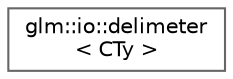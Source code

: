 digraph "Graphical Class Hierarchy"
{
 // LATEX_PDF_SIZE
  bgcolor="transparent";
  edge [fontname=Helvetica,fontsize=10,labelfontname=Helvetica,labelfontsize=10];
  node [fontname=Helvetica,fontsize=10,shape=box,height=0.2,width=0.4];
  rankdir="LR";
  Node0 [id="Node000000",label="glm::io::delimeter\l\< CTy \>",height=0.2,width=0.4,color="grey40", fillcolor="white", style="filled",URL="$structglm_1_1io_1_1delimeter.html",tooltip=" "];
}
